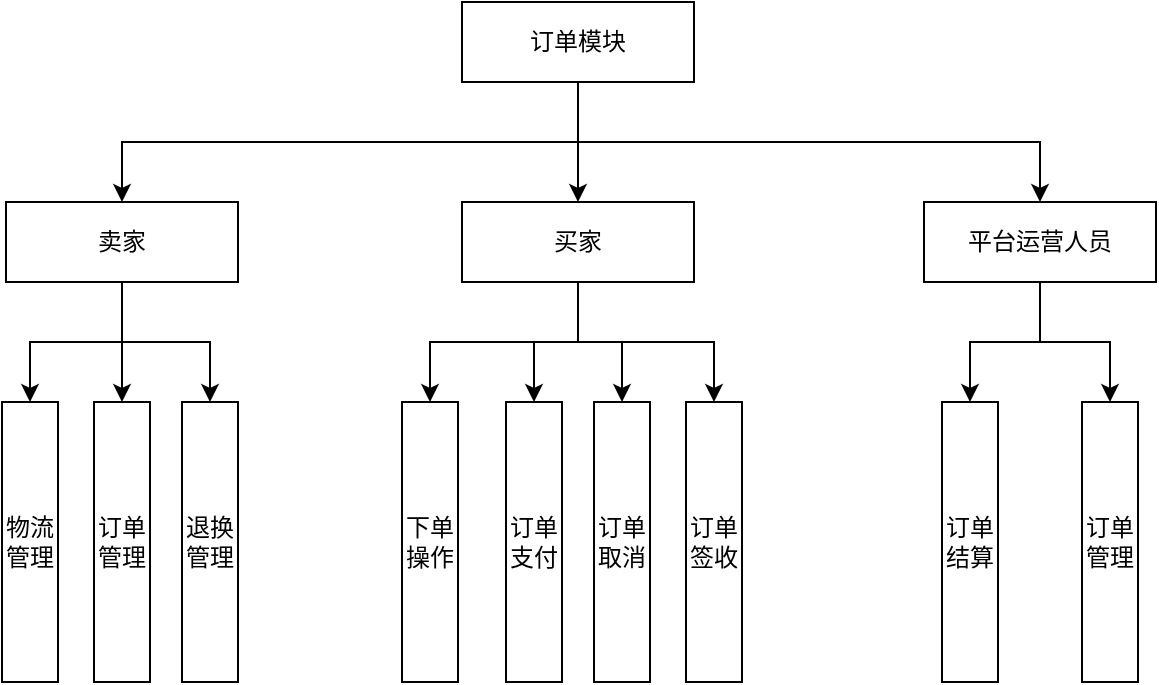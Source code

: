 <mxfile version="21.2.9" type="github">
  <diagram name="第 1 页" id="uwHExd9-VC8fvrQW-kaj">
    <mxGraphModel dx="954" dy="615" grid="1" gridSize="10" guides="1" tooltips="1" connect="1" arrows="1" fold="1" page="1" pageScale="1" pageWidth="827" pageHeight="1169" math="0" shadow="0">
      <root>
        <mxCell id="0" />
        <mxCell id="1" parent="0" />
        <mxCell id="KBNg7cDMLw_Bs5C0Sgvy-23" style="edgeStyle=orthogonalEdgeStyle;rounded=0;orthogonalLoop=1;jettySize=auto;html=1;exitX=0.5;exitY=1;exitDx=0;exitDy=0;" parent="1" source="KBNg7cDMLw_Bs5C0Sgvy-1" target="KBNg7cDMLw_Bs5C0Sgvy-4" edge="1">
          <mxGeometry relative="1" as="geometry" />
        </mxCell>
        <mxCell id="KBNg7cDMLw_Bs5C0Sgvy-25" style="edgeStyle=orthogonalEdgeStyle;rounded=0;orthogonalLoop=1;jettySize=auto;html=1;exitX=0.5;exitY=1;exitDx=0;exitDy=0;" parent="1" source="KBNg7cDMLw_Bs5C0Sgvy-1" target="KBNg7cDMLw_Bs5C0Sgvy-2" edge="1">
          <mxGeometry relative="1" as="geometry" />
        </mxCell>
        <mxCell id="KBNg7cDMLw_Bs5C0Sgvy-27" style="edgeStyle=orthogonalEdgeStyle;rounded=0;orthogonalLoop=1;jettySize=auto;html=1;exitX=0.5;exitY=1;exitDx=0;exitDy=0;" parent="1" source="KBNg7cDMLw_Bs5C0Sgvy-1" target="KBNg7cDMLw_Bs5C0Sgvy-6" edge="1">
          <mxGeometry relative="1" as="geometry" />
        </mxCell>
        <mxCell id="KBNg7cDMLw_Bs5C0Sgvy-1" value="订单模块" style="rounded=0;whiteSpace=wrap;html=1;" parent="1" vertex="1">
          <mxGeometry x="390" y="50" width="116" height="40" as="geometry" />
        </mxCell>
        <mxCell id="KBNg7cDMLw_Bs5C0Sgvy-29" style="edgeStyle=orthogonalEdgeStyle;rounded=0;orthogonalLoop=1;jettySize=auto;html=1;exitX=0.5;exitY=1;exitDx=0;exitDy=0;entryX=0.5;entryY=0;entryDx=0;entryDy=0;" parent="1" source="KBNg7cDMLw_Bs5C0Sgvy-2" target="KBNg7cDMLw_Bs5C0Sgvy-8" edge="1">
          <mxGeometry relative="1" as="geometry" />
        </mxCell>
        <mxCell id="KBNg7cDMLw_Bs5C0Sgvy-30" style="edgeStyle=orthogonalEdgeStyle;rounded=0;orthogonalLoop=1;jettySize=auto;html=1;exitX=0.5;exitY=1;exitDx=0;exitDy=0;" parent="1" source="KBNg7cDMLw_Bs5C0Sgvy-2" target="KBNg7cDMLw_Bs5C0Sgvy-7" edge="1">
          <mxGeometry relative="1" as="geometry" />
        </mxCell>
        <mxCell id="KBNg7cDMLw_Bs5C0Sgvy-31" style="edgeStyle=orthogonalEdgeStyle;rounded=0;orthogonalLoop=1;jettySize=auto;html=1;exitX=0.5;exitY=1;exitDx=0;exitDy=0;entryX=0.5;entryY=0;entryDx=0;entryDy=0;" parent="1" source="KBNg7cDMLw_Bs5C0Sgvy-2" target="KBNg7cDMLw_Bs5C0Sgvy-9" edge="1">
          <mxGeometry relative="1" as="geometry" />
        </mxCell>
        <mxCell id="KBNg7cDMLw_Bs5C0Sgvy-2" value="卖家" style="rounded=0;whiteSpace=wrap;html=1;" parent="1" vertex="1">
          <mxGeometry x="162" y="150" width="116" height="40" as="geometry" />
        </mxCell>
        <mxCell id="KBNg7cDMLw_Bs5C0Sgvy-36" style="edgeStyle=orthogonalEdgeStyle;rounded=0;orthogonalLoop=1;jettySize=auto;html=1;exitX=0.5;exitY=1;exitDx=0;exitDy=0;entryX=0.5;entryY=0;entryDx=0;entryDy=0;" parent="1" source="KBNg7cDMLw_Bs5C0Sgvy-4" target="KBNg7cDMLw_Bs5C0Sgvy-14" edge="1">
          <mxGeometry relative="1" as="geometry" />
        </mxCell>
        <mxCell id="N5RYc0cXpDzauBxjlWWm-1" style="edgeStyle=orthogonalEdgeStyle;rounded=0;orthogonalLoop=1;jettySize=auto;html=1;exitX=0.5;exitY=1;exitDx=0;exitDy=0;entryX=0.5;entryY=0;entryDx=0;entryDy=0;" parent="1" source="KBNg7cDMLw_Bs5C0Sgvy-4" target="KBNg7cDMLw_Bs5C0Sgvy-13" edge="1">
          <mxGeometry relative="1" as="geometry" />
        </mxCell>
        <mxCell id="N5RYc0cXpDzauBxjlWWm-2" style="edgeStyle=orthogonalEdgeStyle;rounded=0;orthogonalLoop=1;jettySize=auto;html=1;exitX=0.5;exitY=1;exitDx=0;exitDy=0;" parent="1" source="KBNg7cDMLw_Bs5C0Sgvy-4" target="KBNg7cDMLw_Bs5C0Sgvy-12" edge="1">
          <mxGeometry relative="1" as="geometry" />
        </mxCell>
        <mxCell id="N5RYc0cXpDzauBxjlWWm-3" style="edgeStyle=orthogonalEdgeStyle;rounded=0;orthogonalLoop=1;jettySize=auto;html=1;exitX=0.5;exitY=1;exitDx=0;exitDy=0;entryX=0.5;entryY=0;entryDx=0;entryDy=0;" parent="1" source="KBNg7cDMLw_Bs5C0Sgvy-4" target="KBNg7cDMLw_Bs5C0Sgvy-11" edge="1">
          <mxGeometry relative="1" as="geometry" />
        </mxCell>
        <mxCell id="KBNg7cDMLw_Bs5C0Sgvy-4" value="买家" style="rounded=0;whiteSpace=wrap;html=1;" parent="1" vertex="1">
          <mxGeometry x="390" y="150" width="116" height="40" as="geometry" />
        </mxCell>
        <mxCell id="KBNg7cDMLw_Bs5C0Sgvy-43" style="edgeStyle=orthogonalEdgeStyle;rounded=0;orthogonalLoop=1;jettySize=auto;html=1;exitX=0.5;exitY=1;exitDx=0;exitDy=0;" parent="1" source="KBNg7cDMLw_Bs5C0Sgvy-6" target="KBNg7cDMLw_Bs5C0Sgvy-20" edge="1">
          <mxGeometry relative="1" as="geometry" />
        </mxCell>
        <mxCell id="KBNg7cDMLw_Bs5C0Sgvy-44" style="edgeStyle=orthogonalEdgeStyle;rounded=0;orthogonalLoop=1;jettySize=auto;html=1;exitX=0.5;exitY=1;exitDx=0;exitDy=0;entryX=0.5;entryY=0;entryDx=0;entryDy=0;" parent="1" source="KBNg7cDMLw_Bs5C0Sgvy-6" target="KBNg7cDMLw_Bs5C0Sgvy-22" edge="1">
          <mxGeometry relative="1" as="geometry" />
        </mxCell>
        <mxCell id="KBNg7cDMLw_Bs5C0Sgvy-6" value="平台运营人员" style="rounded=0;whiteSpace=wrap;html=1;" parent="1" vertex="1">
          <mxGeometry x="621" y="150" width="116" height="40" as="geometry" />
        </mxCell>
        <mxCell id="KBNg7cDMLw_Bs5C0Sgvy-7" value="物流管理" style="rounded=0;whiteSpace=wrap;html=1;align=center;" parent="1" vertex="1">
          <mxGeometry x="160" y="250" width="28" height="140" as="geometry" />
        </mxCell>
        <mxCell id="KBNg7cDMLw_Bs5C0Sgvy-8" value="订单管理" style="rounded=0;whiteSpace=wrap;html=1;align=center;horizontal=1;verticalAlign=middle;" parent="1" vertex="1">
          <mxGeometry x="206" y="250" width="28" height="140" as="geometry" />
        </mxCell>
        <mxCell id="KBNg7cDMLw_Bs5C0Sgvy-9" value="退换管理" style="rounded=0;whiteSpace=wrap;html=1;align=center;labelPosition=center;verticalLabelPosition=middle;verticalAlign=middle;horizontal=1;" parent="1" vertex="1">
          <mxGeometry x="250" y="250" width="28" height="140" as="geometry" />
        </mxCell>
        <mxCell id="KBNg7cDMLw_Bs5C0Sgvy-11" value="下单操作" style="rounded=0;whiteSpace=wrap;html=1;align=center;horizontal=1;verticalAlign=middle;" parent="1" vertex="1">
          <mxGeometry x="360" y="250" width="28" height="140" as="geometry" />
        </mxCell>
        <mxCell id="KBNg7cDMLw_Bs5C0Sgvy-12" value="订单支付" style="rounded=0;whiteSpace=wrap;html=1;align=center;labelPosition=center;verticalLabelPosition=middle;verticalAlign=middle;horizontal=1;" parent="1" vertex="1">
          <mxGeometry x="412" y="250" width="28" height="140" as="geometry" />
        </mxCell>
        <mxCell id="KBNg7cDMLw_Bs5C0Sgvy-13" value="订单取消" style="rounded=0;whiteSpace=wrap;html=1;align=center;labelPosition=center;verticalLabelPosition=middle;verticalAlign=middle;horizontal=1;" parent="1" vertex="1">
          <mxGeometry x="456" y="250" width="28" height="140" as="geometry" />
        </mxCell>
        <mxCell id="KBNg7cDMLw_Bs5C0Sgvy-14" value="订单签收" style="rounded=0;whiteSpace=wrap;html=1;align=center;" parent="1" vertex="1">
          <mxGeometry x="502" y="250" width="28" height="140" as="geometry" />
        </mxCell>
        <mxCell id="KBNg7cDMLw_Bs5C0Sgvy-20" value="订单结算" style="rounded=0;whiteSpace=wrap;html=1;align=center;" parent="1" vertex="1">
          <mxGeometry x="630" y="250" width="28" height="140" as="geometry" />
        </mxCell>
        <mxCell id="KBNg7cDMLw_Bs5C0Sgvy-22" value="订单管理" style="rounded=0;whiteSpace=wrap;html=1;align=center;labelPosition=center;verticalLabelPosition=middle;verticalAlign=middle;horizontal=1;" parent="1" vertex="1">
          <mxGeometry x="700" y="250" width="28" height="140" as="geometry" />
        </mxCell>
      </root>
    </mxGraphModel>
  </diagram>
</mxfile>
